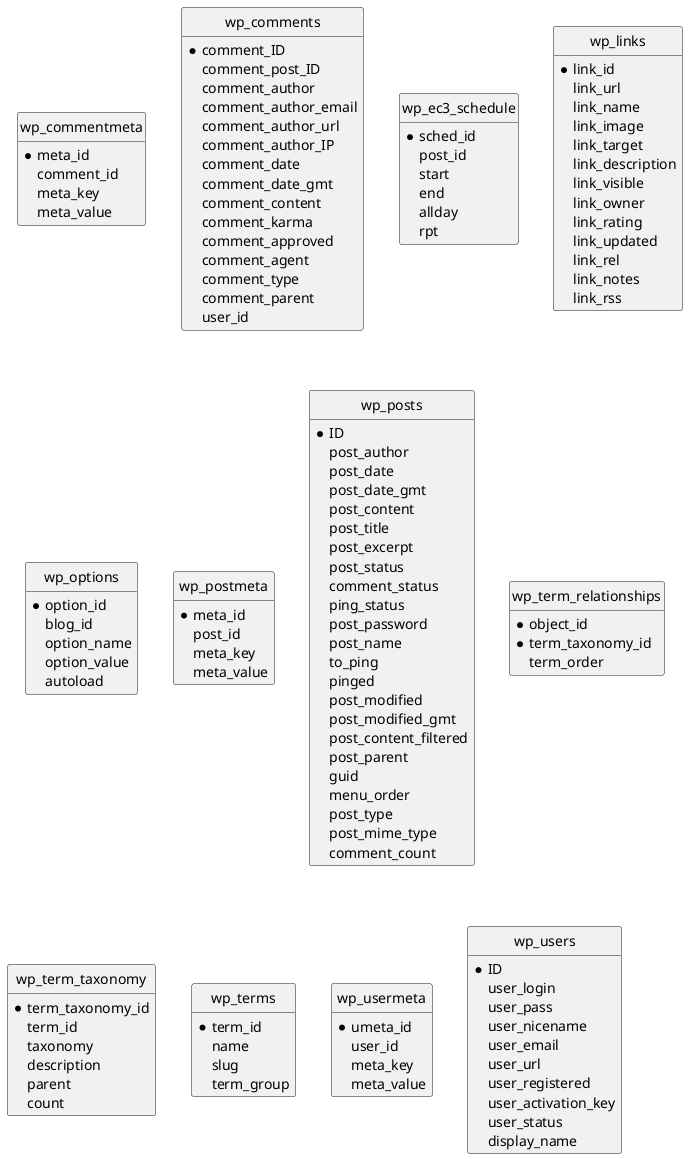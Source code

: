 @startuml

' hide the spot
hide circle
hide methods
hide stereotypes

' avoid problems with angled crows feet
skinparam linetype ortho

entity wp_commentmeta {
  *meta_id
  comment_id
  meta_key
  meta_value
}
entity wp_comments {
  *comment_ID
  comment_post_ID
  comment_author
  comment_author_email
  comment_author_url
  comment_author_IP
  comment_date
  comment_date_gmt
  comment_content
  comment_karma
  comment_approved
  comment_agent
  comment_type
  comment_parent
  user_id
}
entity wp_ec3_schedule {
  *sched_id
  post_id
  start
  end
  allday
  rpt
}
entity wp_links {
  *link_id
  link_url
  link_name
  link_image
  link_target
  link_description
  link_visible
  link_owner
  link_rating
  link_updated
  link_rel
  link_notes
  link_rss
}
entity wp_options {
  *option_id
  blog_id
  option_name
  option_value
  autoload
}
entity wp_postmeta {
  *meta_id
  post_id
  meta_key
  meta_value
}
entity wp_posts {
  *ID
  post_author
  post_date
  post_date_gmt
  post_content
  post_title
  post_excerpt
  post_status
  comment_status
  ping_status
  post_password
  post_name
  to_ping
  pinged
  post_modified
  post_modified_gmt
  post_content_filtered
  post_parent
  guid
  menu_order
  post_type
  post_mime_type
  comment_count
}
entity wp_term_relationships {
  *object_id
  *term_taxonomy_id
  term_order
}
entity wp_term_taxonomy {
  *term_taxonomy_id
  term_id
  taxonomy
  description
  parent
  count
}
entity wp_terms {
  *term_id
  name
  slug
  term_group
}
entity wp_usermeta {
  *umeta_id
  user_id
  meta_key
  meta_value
}
entity wp_users {
  *ID
  user_login
  user_pass
  user_nicename
  user_email
  user_url
  user_registered
  user_activation_key
  user_status
  display_name
}




@enduml
